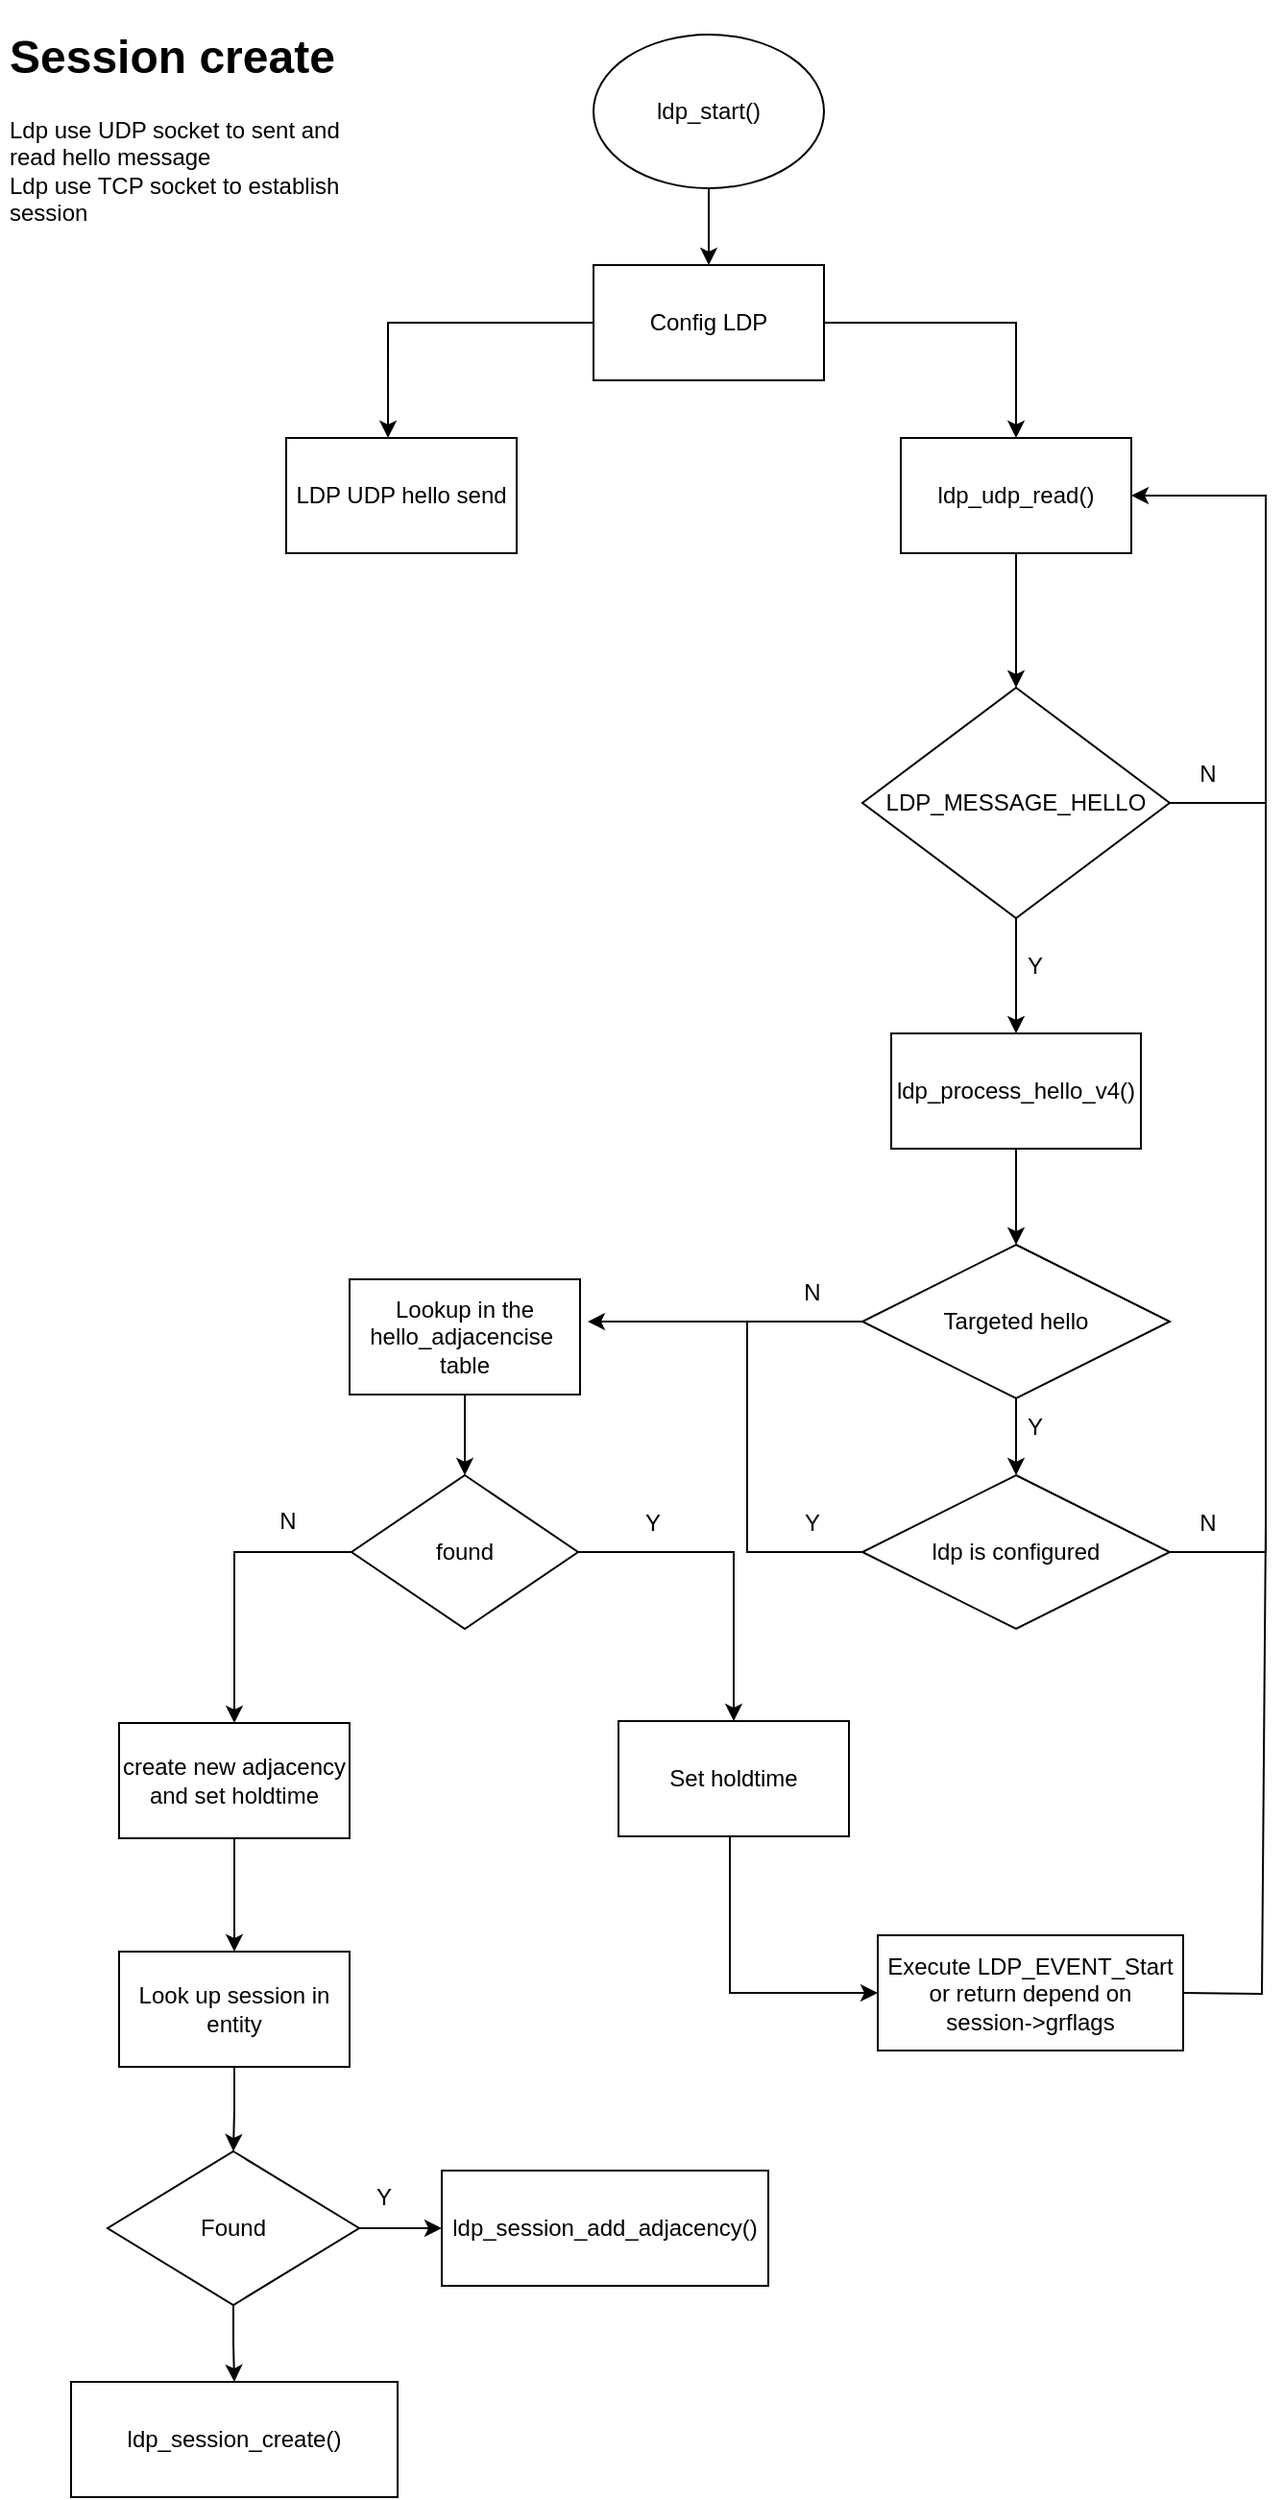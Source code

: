 <mxfile version="22.1.21" type="github">
  <diagram id="C5RBs43oDa-KdzZeNtuy" name="Page-1">
    <mxGraphModel dx="1306" dy="790" grid="1" gridSize="10" guides="1" tooltips="1" connect="1" arrows="1" fold="1" page="1" pageScale="1" pageWidth="827" pageHeight="1169" math="0" shadow="0">
      <root>
        <mxCell id="WIyWlLk6GJQsqaUBKTNV-0" />
        <mxCell id="WIyWlLk6GJQsqaUBKTNV-1" parent="WIyWlLk6GJQsqaUBKTNV-0" />
        <mxCell id="os6N13HGExZFHYIwGGnI-4" style="edgeStyle=orthogonalEdgeStyle;rounded=0;orthogonalLoop=1;jettySize=auto;html=1;entryX=0.5;entryY=0;entryDx=0;entryDy=0;" edge="1" parent="WIyWlLk6GJQsqaUBKTNV-1" source="os6N13HGExZFHYIwGGnI-0" target="os6N13HGExZFHYIwGGnI-3">
          <mxGeometry relative="1" as="geometry" />
        </mxCell>
        <mxCell id="os6N13HGExZFHYIwGGnI-0" value="ldp_start()" style="ellipse;whiteSpace=wrap;html=1;" vertex="1" parent="WIyWlLk6GJQsqaUBKTNV-1">
          <mxGeometry x="339" y="28" width="120" height="80" as="geometry" />
        </mxCell>
        <mxCell id="os6N13HGExZFHYIwGGnI-6" style="edgeStyle=orthogonalEdgeStyle;rounded=0;orthogonalLoop=1;jettySize=auto;html=1;entryX=0.5;entryY=0;entryDx=0;entryDy=0;" edge="1" parent="WIyWlLk6GJQsqaUBKTNV-1" source="os6N13HGExZFHYIwGGnI-3" target="os6N13HGExZFHYIwGGnI-5">
          <mxGeometry relative="1" as="geometry" />
        </mxCell>
        <mxCell id="os6N13HGExZFHYIwGGnI-3" value="Config LDP" style="rounded=0;whiteSpace=wrap;html=1;" vertex="1" parent="WIyWlLk6GJQsqaUBKTNV-1">
          <mxGeometry x="339" y="148" width="120" height="60" as="geometry" />
        </mxCell>
        <mxCell id="os6N13HGExZFHYIwGGnI-11" style="edgeStyle=orthogonalEdgeStyle;rounded=0;orthogonalLoop=1;jettySize=auto;html=1;entryX=0.5;entryY=0;entryDx=0;entryDy=0;" edge="1" parent="WIyWlLk6GJQsqaUBKTNV-1" source="os6N13HGExZFHYIwGGnI-5">
          <mxGeometry relative="1" as="geometry">
            <mxPoint x="559" y="368" as="targetPoint" />
          </mxGeometry>
        </mxCell>
        <mxCell id="os6N13HGExZFHYIwGGnI-5" value="ldp_udp_read()" style="rounded=0;whiteSpace=wrap;html=1;" vertex="1" parent="WIyWlLk6GJQsqaUBKTNV-1">
          <mxGeometry x="499" y="238" width="120" height="60" as="geometry" />
        </mxCell>
        <mxCell id="os6N13HGExZFHYIwGGnI-7" value="LDP UDP hello send" style="rounded=0;whiteSpace=wrap;html=1;" vertex="1" parent="WIyWlLk6GJQsqaUBKTNV-1">
          <mxGeometry x="179" y="238" width="120" height="60" as="geometry" />
        </mxCell>
        <mxCell id="os6N13HGExZFHYIwGGnI-8" style="edgeStyle=orthogonalEdgeStyle;rounded=0;orthogonalLoop=1;jettySize=auto;html=1;entryX=0.442;entryY=0;entryDx=0;entryDy=0;entryPerimeter=0;" edge="1" parent="WIyWlLk6GJQsqaUBKTNV-1" source="os6N13HGExZFHYIwGGnI-3" target="os6N13HGExZFHYIwGGnI-7">
          <mxGeometry relative="1" as="geometry" />
        </mxCell>
        <mxCell id="os6N13HGExZFHYIwGGnI-13" style="edgeStyle=orthogonalEdgeStyle;rounded=0;orthogonalLoop=1;jettySize=auto;html=1;entryX=1;entryY=0.5;entryDx=0;entryDy=0;exitX=1;exitY=0.5;exitDx=0;exitDy=0;" edge="1" parent="WIyWlLk6GJQsqaUBKTNV-1" source="os6N13HGExZFHYIwGGnI-12" target="os6N13HGExZFHYIwGGnI-5">
          <mxGeometry relative="1" as="geometry">
            <mxPoint x="664" y="273" as="targetPoint" />
            <mxPoint x="684" y="433" as="sourcePoint" />
            <Array as="points">
              <mxPoint x="689" y="428" />
              <mxPoint x="689" y="268" />
            </Array>
          </mxGeometry>
        </mxCell>
        <mxCell id="os6N13HGExZFHYIwGGnI-15" style="edgeStyle=orthogonalEdgeStyle;rounded=0;orthogonalLoop=1;jettySize=auto;html=1;entryX=0.5;entryY=0;entryDx=0;entryDy=0;" edge="1" parent="WIyWlLk6GJQsqaUBKTNV-1" source="os6N13HGExZFHYIwGGnI-12" target="os6N13HGExZFHYIwGGnI-14">
          <mxGeometry relative="1" as="geometry" />
        </mxCell>
        <mxCell id="os6N13HGExZFHYIwGGnI-12" value="LDP_MESSAGE_HELLO" style="rhombus;whiteSpace=wrap;html=1;" vertex="1" parent="WIyWlLk6GJQsqaUBKTNV-1">
          <mxGeometry x="479" y="368" width="160" height="120" as="geometry" />
        </mxCell>
        <mxCell id="os6N13HGExZFHYIwGGnI-19" style="edgeStyle=orthogonalEdgeStyle;rounded=0;orthogonalLoop=1;jettySize=auto;html=1;entryX=0.5;entryY=0;entryDx=0;entryDy=0;" edge="1" parent="WIyWlLk6GJQsqaUBKTNV-1" source="os6N13HGExZFHYIwGGnI-14" target="os6N13HGExZFHYIwGGnI-18">
          <mxGeometry relative="1" as="geometry" />
        </mxCell>
        <mxCell id="os6N13HGExZFHYIwGGnI-14" value="ldp_process_hello_v4()" style="rounded=0;whiteSpace=wrap;html=1;" vertex="1" parent="WIyWlLk6GJQsqaUBKTNV-1">
          <mxGeometry x="494" y="548" width="130" height="60" as="geometry" />
        </mxCell>
        <mxCell id="os6N13HGExZFHYIwGGnI-16" value="N" style="text;html=1;strokeColor=none;fillColor=none;align=center;verticalAlign=middle;whiteSpace=wrap;rounded=0;" vertex="1" parent="WIyWlLk6GJQsqaUBKTNV-1">
          <mxGeometry x="629" y="398" width="60" height="30" as="geometry" />
        </mxCell>
        <mxCell id="os6N13HGExZFHYIwGGnI-17" value="Y" style="text;html=1;strokeColor=none;fillColor=none;align=center;verticalAlign=middle;whiteSpace=wrap;rounded=0;" vertex="1" parent="WIyWlLk6GJQsqaUBKTNV-1">
          <mxGeometry x="539" y="498" width="60" height="30" as="geometry" />
        </mxCell>
        <mxCell id="os6N13HGExZFHYIwGGnI-22" style="edgeStyle=orthogonalEdgeStyle;rounded=0;orthogonalLoop=1;jettySize=auto;html=1;exitX=0.5;exitY=1;exitDx=0;exitDy=0;entryX=0.5;entryY=0;entryDx=0;entryDy=0;" edge="1" parent="WIyWlLk6GJQsqaUBKTNV-1" source="os6N13HGExZFHYIwGGnI-18" target="os6N13HGExZFHYIwGGnI-21">
          <mxGeometry relative="1" as="geometry" />
        </mxCell>
        <mxCell id="os6N13HGExZFHYIwGGnI-18" value="Targeted hello" style="rhombus;whiteSpace=wrap;html=1;" vertex="1" parent="WIyWlLk6GJQsqaUBKTNV-1">
          <mxGeometry x="479" y="658" width="160" height="80" as="geometry" />
        </mxCell>
        <mxCell id="os6N13HGExZFHYIwGGnI-21" value="ldp is configured" style="rhombus;whiteSpace=wrap;html=1;" vertex="1" parent="WIyWlLk6GJQsqaUBKTNV-1">
          <mxGeometry x="479" y="778" width="160" height="80" as="geometry" />
        </mxCell>
        <mxCell id="os6N13HGExZFHYIwGGnI-23" value="Y" style="text;html=1;strokeColor=none;fillColor=none;align=center;verticalAlign=middle;whiteSpace=wrap;rounded=0;" vertex="1" parent="WIyWlLk6GJQsqaUBKTNV-1">
          <mxGeometry x="539" y="738" width="60" height="30" as="geometry" />
        </mxCell>
        <mxCell id="os6N13HGExZFHYIwGGnI-25" value="" style="endArrow=none;html=1;rounded=0;" edge="1" parent="WIyWlLk6GJQsqaUBKTNV-1">
          <mxGeometry width="50" height="50" relative="1" as="geometry">
            <mxPoint x="639" y="818" as="sourcePoint" />
            <mxPoint x="689" y="418" as="targetPoint" />
            <Array as="points">
              <mxPoint x="689" y="818" />
            </Array>
          </mxGeometry>
        </mxCell>
        <mxCell id="os6N13HGExZFHYIwGGnI-26" value="N" style="text;html=1;strokeColor=none;fillColor=none;align=center;verticalAlign=middle;whiteSpace=wrap;rounded=0;" vertex="1" parent="WIyWlLk6GJQsqaUBKTNV-1">
          <mxGeometry x="629" y="788" width="60" height="30" as="geometry" />
        </mxCell>
        <mxCell id="os6N13HGExZFHYIwGGnI-36" style="edgeStyle=orthogonalEdgeStyle;rounded=0;orthogonalLoop=1;jettySize=auto;html=1;entryX=0.5;entryY=0;entryDx=0;entryDy=0;" edge="1" parent="WIyWlLk6GJQsqaUBKTNV-1" source="os6N13HGExZFHYIwGGnI-27" target="os6N13HGExZFHYIwGGnI-35">
          <mxGeometry relative="1" as="geometry" />
        </mxCell>
        <mxCell id="os6N13HGExZFHYIwGGnI-27" value="Lookup in the hello_adjacencise&amp;nbsp; table" style="rounded=0;whiteSpace=wrap;html=1;" vertex="1" parent="WIyWlLk6GJQsqaUBKTNV-1">
          <mxGeometry x="212" y="676" width="120" height="60" as="geometry" />
        </mxCell>
        <mxCell id="os6N13HGExZFHYIwGGnI-29" style="edgeStyle=orthogonalEdgeStyle;rounded=0;orthogonalLoop=1;jettySize=auto;html=1;entryX=1.033;entryY=0.367;entryDx=0;entryDy=0;entryPerimeter=0;" edge="1" parent="WIyWlLk6GJQsqaUBKTNV-1" source="os6N13HGExZFHYIwGGnI-18" target="os6N13HGExZFHYIwGGnI-27">
          <mxGeometry relative="1" as="geometry" />
        </mxCell>
        <mxCell id="os6N13HGExZFHYIwGGnI-30" value="N" style="text;html=1;strokeColor=none;fillColor=none;align=center;verticalAlign=middle;whiteSpace=wrap;rounded=0;" vertex="1" parent="WIyWlLk6GJQsqaUBKTNV-1">
          <mxGeometry x="423" y="668" width="60" height="30" as="geometry" />
        </mxCell>
        <mxCell id="os6N13HGExZFHYIwGGnI-31" value="" style="endArrow=none;html=1;rounded=0;" edge="1" parent="WIyWlLk6GJQsqaUBKTNV-1">
          <mxGeometry width="50" height="50" relative="1" as="geometry">
            <mxPoint x="419" y="698" as="sourcePoint" />
            <mxPoint x="479" y="818" as="targetPoint" />
            <Array as="points">
              <mxPoint x="419" y="818" />
            </Array>
          </mxGeometry>
        </mxCell>
        <mxCell id="os6N13HGExZFHYIwGGnI-32" value="Y" style="text;html=1;strokeColor=none;fillColor=none;align=center;verticalAlign=middle;whiteSpace=wrap;rounded=0;" vertex="1" parent="WIyWlLk6GJQsqaUBKTNV-1">
          <mxGeometry x="423" y="788" width="60" height="30" as="geometry" />
        </mxCell>
        <mxCell id="os6N13HGExZFHYIwGGnI-34" value="&lt;h1&gt;Session create&lt;/h1&gt;&lt;div&gt;Ldp use UDP socket to sent and read hello message&lt;/div&gt;&lt;div&gt;Ldp use TCP socket to establish session&lt;/div&gt;" style="text;html=1;strokeColor=none;fillColor=none;spacing=5;spacingTop=-20;whiteSpace=wrap;overflow=hidden;rounded=0;" vertex="1" parent="WIyWlLk6GJQsqaUBKTNV-1">
          <mxGeometry x="30" y="20" width="190" height="120" as="geometry" />
        </mxCell>
        <mxCell id="os6N13HGExZFHYIwGGnI-43" style="edgeStyle=orthogonalEdgeStyle;rounded=0;orthogonalLoop=1;jettySize=auto;html=1;entryX=0.5;entryY=0;entryDx=0;entryDy=0;" edge="1" parent="WIyWlLk6GJQsqaUBKTNV-1" source="os6N13HGExZFHYIwGGnI-35" target="os6N13HGExZFHYIwGGnI-41">
          <mxGeometry relative="1" as="geometry" />
        </mxCell>
        <mxCell id="os6N13HGExZFHYIwGGnI-47" style="edgeStyle=orthogonalEdgeStyle;rounded=0;orthogonalLoop=1;jettySize=auto;html=1;exitX=1;exitY=0.5;exitDx=0;exitDy=0;entryX=0.5;entryY=0;entryDx=0;entryDy=0;" edge="1" parent="WIyWlLk6GJQsqaUBKTNV-1" source="os6N13HGExZFHYIwGGnI-35" target="os6N13HGExZFHYIwGGnI-42">
          <mxGeometry relative="1" as="geometry" />
        </mxCell>
        <mxCell id="os6N13HGExZFHYIwGGnI-35" value="found" style="rhombus;whiteSpace=wrap;html=1;" vertex="1" parent="WIyWlLk6GJQsqaUBKTNV-1">
          <mxGeometry x="213" y="778" width="118" height="80" as="geometry" />
        </mxCell>
        <mxCell id="os6N13HGExZFHYIwGGnI-57" value="" style="edgeStyle=orthogonalEdgeStyle;rounded=0;orthogonalLoop=1;jettySize=auto;html=1;" edge="1" parent="WIyWlLk6GJQsqaUBKTNV-1" source="os6N13HGExZFHYIwGGnI-41" target="os6N13HGExZFHYIwGGnI-56">
          <mxGeometry relative="1" as="geometry" />
        </mxCell>
        <mxCell id="os6N13HGExZFHYIwGGnI-41" value="create new adjacency&lt;br&gt;and set holdtime" style="rounded=0;whiteSpace=wrap;html=1;" vertex="1" parent="WIyWlLk6GJQsqaUBKTNV-1">
          <mxGeometry x="92" y="907" width="120" height="60" as="geometry" />
        </mxCell>
        <mxCell id="os6N13HGExZFHYIwGGnI-50" style="edgeStyle=orthogonalEdgeStyle;rounded=0;orthogonalLoop=1;jettySize=auto;html=1;entryX=0;entryY=0.5;entryDx=0;entryDy=0;" edge="1" parent="WIyWlLk6GJQsqaUBKTNV-1" source="os6N13HGExZFHYIwGGnI-42" target="os6N13HGExZFHYIwGGnI-51">
          <mxGeometry relative="1" as="geometry">
            <mxPoint x="411.5" y="1005" as="targetPoint" />
            <Array as="points">
              <mxPoint x="410" y="1048" />
            </Array>
          </mxGeometry>
        </mxCell>
        <mxCell id="os6N13HGExZFHYIwGGnI-42" value="Set holdtime" style="rounded=0;whiteSpace=wrap;html=1;" vertex="1" parent="WIyWlLk6GJQsqaUBKTNV-1">
          <mxGeometry x="352" y="906" width="120" height="60" as="geometry" />
        </mxCell>
        <mxCell id="os6N13HGExZFHYIwGGnI-45" value="N" style="text;html=1;strokeColor=none;fillColor=none;align=center;verticalAlign=middle;whiteSpace=wrap;rounded=0;" vertex="1" parent="WIyWlLk6GJQsqaUBKTNV-1">
          <mxGeometry x="150" y="787" width="60" height="30" as="geometry" />
        </mxCell>
        <mxCell id="os6N13HGExZFHYIwGGnI-46" value="Y" style="text;html=1;strokeColor=none;fillColor=none;align=center;verticalAlign=middle;whiteSpace=wrap;rounded=0;" vertex="1" parent="WIyWlLk6GJQsqaUBKTNV-1">
          <mxGeometry x="340" y="788" width="60" height="30" as="geometry" />
        </mxCell>
        <mxCell id="os6N13HGExZFHYIwGGnI-51" value="Execute LDP_EVENT_Start or return depend on&lt;br&gt;session-&amp;gt;grflags" style="rounded=0;whiteSpace=wrap;html=1;" vertex="1" parent="WIyWlLk6GJQsqaUBKTNV-1">
          <mxGeometry x="487" y="1017.5" width="159" height="60" as="geometry" />
        </mxCell>
        <mxCell id="os6N13HGExZFHYIwGGnI-55" value="" style="endArrow=none;html=1;rounded=0;entryX=1;entryY=0.5;entryDx=0;entryDy=0;exitX=1;exitY=0.5;exitDx=0;exitDy=0;" edge="1" parent="WIyWlLk6GJQsqaUBKTNV-1" source="os6N13HGExZFHYIwGGnI-51" target="os6N13HGExZFHYIwGGnI-26">
          <mxGeometry width="50" height="50" relative="1" as="geometry">
            <mxPoint x="675" y="1047.5" as="sourcePoint" />
            <mxPoint x="686" y="818" as="targetPoint" />
            <Array as="points">
              <mxPoint x="687" y="1048" />
            </Array>
          </mxGeometry>
        </mxCell>
        <mxCell id="os6N13HGExZFHYIwGGnI-59" style="edgeStyle=orthogonalEdgeStyle;rounded=0;orthogonalLoop=1;jettySize=auto;html=1;" edge="1" parent="WIyWlLk6GJQsqaUBKTNV-1" source="os6N13HGExZFHYIwGGnI-56" target="os6N13HGExZFHYIwGGnI-58">
          <mxGeometry relative="1" as="geometry" />
        </mxCell>
        <mxCell id="os6N13HGExZFHYIwGGnI-56" value="Look up session in entity" style="whiteSpace=wrap;html=1;rounded=0;" vertex="1" parent="WIyWlLk6GJQsqaUBKTNV-1">
          <mxGeometry x="92" y="1026" width="120" height="60" as="geometry" />
        </mxCell>
        <mxCell id="os6N13HGExZFHYIwGGnI-60" style="edgeStyle=orthogonalEdgeStyle;rounded=0;orthogonalLoop=1;jettySize=auto;html=1;" edge="1" parent="WIyWlLk6GJQsqaUBKTNV-1" source="os6N13HGExZFHYIwGGnI-58" target="os6N13HGExZFHYIwGGnI-61">
          <mxGeometry relative="1" as="geometry">
            <mxPoint x="320" y="1170" as="targetPoint" />
          </mxGeometry>
        </mxCell>
        <mxCell id="os6N13HGExZFHYIwGGnI-64" style="edgeStyle=orthogonalEdgeStyle;rounded=0;orthogonalLoop=1;jettySize=auto;html=1;exitX=0.5;exitY=1;exitDx=0;exitDy=0;entryX=0.5;entryY=0;entryDx=0;entryDy=0;" edge="1" parent="WIyWlLk6GJQsqaUBKTNV-1" source="os6N13HGExZFHYIwGGnI-58" target="os6N13HGExZFHYIwGGnI-63">
          <mxGeometry relative="1" as="geometry" />
        </mxCell>
        <mxCell id="os6N13HGExZFHYIwGGnI-58" value="Found" style="rhombus;whiteSpace=wrap;html=1;" vertex="1" parent="WIyWlLk6GJQsqaUBKTNV-1">
          <mxGeometry x="86" y="1130" width="131" height="80" as="geometry" />
        </mxCell>
        <mxCell id="os6N13HGExZFHYIwGGnI-61" value="ldp_session_add_adjacency()" style="rounded=0;whiteSpace=wrap;html=1;" vertex="1" parent="WIyWlLk6GJQsqaUBKTNV-1">
          <mxGeometry x="260" y="1140" width="170" height="60" as="geometry" />
        </mxCell>
        <mxCell id="os6N13HGExZFHYIwGGnI-62" value="Y" style="text;html=1;strokeColor=none;fillColor=none;align=center;verticalAlign=middle;whiteSpace=wrap;rounded=0;" vertex="1" parent="WIyWlLk6GJQsqaUBKTNV-1">
          <mxGeometry x="200" y="1139" width="60" height="30" as="geometry" />
        </mxCell>
        <mxCell id="os6N13HGExZFHYIwGGnI-63" value="ldp_session_create()" style="rounded=0;whiteSpace=wrap;html=1;" vertex="1" parent="WIyWlLk6GJQsqaUBKTNV-1">
          <mxGeometry x="67" y="1250" width="170" height="60" as="geometry" />
        </mxCell>
      </root>
    </mxGraphModel>
  </diagram>
</mxfile>
